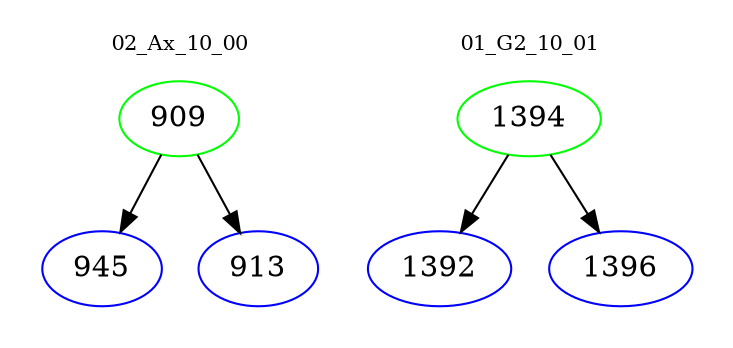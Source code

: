 digraph{
subgraph cluster_0 {
color = white
label = "02_Ax_10_00";
fontsize=10;
T0_909 [label="909", color="green"]
T0_909 -> T0_945 [color="black"]
T0_945 [label="945", color="blue"]
T0_909 -> T0_913 [color="black"]
T0_913 [label="913", color="blue"]
}
subgraph cluster_1 {
color = white
label = "01_G2_10_01";
fontsize=10;
T1_1394 [label="1394", color="green"]
T1_1394 -> T1_1392 [color="black"]
T1_1392 [label="1392", color="blue"]
T1_1394 -> T1_1396 [color="black"]
T1_1396 [label="1396", color="blue"]
}
}
